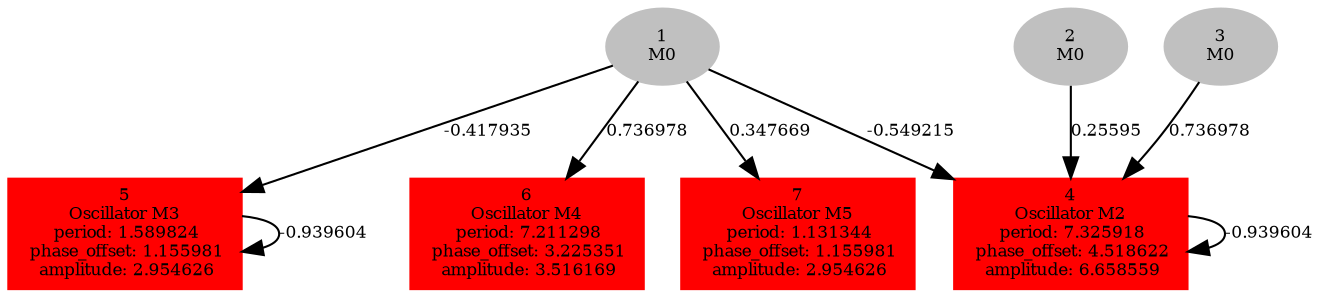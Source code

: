  digraph g{ forcelabels=true;
1[label=<1<BR/>M0>,color="grey",style=filled,fontsize=8];
2[label=<2<BR/>M0>,color="grey",style=filled,fontsize=8];
3[label=<3<BR/>M0>,color="grey",style=filled,fontsize=8];
4 [label=<4<BR />Oscillator M2<BR /> period: 7.325918<BR /> phase_offset: 4.518622<BR /> amplitude: 6.658559>, shape=box,color=red,style=filled,fontsize=8];5 [label=<5<BR />Oscillator M3<BR /> period: 1.589824<BR /> phase_offset: 1.155981<BR /> amplitude: 2.954626>, shape=box,color=red,style=filled,fontsize=8];6 [label=<6<BR />Oscillator M4<BR /> period: 7.211298<BR /> phase_offset: 3.225351<BR /> amplitude: 3.516169>, shape=box,color=red,style=filled,fontsize=8];7 [label=<7<BR />Oscillator M5<BR /> period: 1.131344<BR /> phase_offset: 1.155981<BR /> amplitude: 2.954626>, shape=box,color=red,style=filled,fontsize=8];1 -> 4[label="-0.549215 ",fontsize="8"];
1 -> 5[label="-0.417935 ",fontsize="8"];
1 -> 6[label="0.736978 ",fontsize="8"];
1 -> 7[label="0.347669 ",fontsize="8"];
2 -> 4[label="0.25595 ",fontsize="8"];
3 -> 4[label="0.736978 ",fontsize="8"];
4 -> 4[label="-0.939604 ",fontsize="8"];
5 -> 5[label="-0.939604 ",fontsize="8"];
 }
